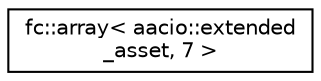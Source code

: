 digraph "Graphical Class Hierarchy"
{
  edge [fontname="Helvetica",fontsize="10",labelfontname="Helvetica",labelfontsize="10"];
  node [fontname="Helvetica",fontsize="10",shape=record];
  rankdir="LR";
  Node0 [label="fc::array\< aacio::extended\l_asset, 7 \>",height=0.2,width=0.4,color="black", fillcolor="white", style="filled",URL="$classfc_1_1array.html"];
}
